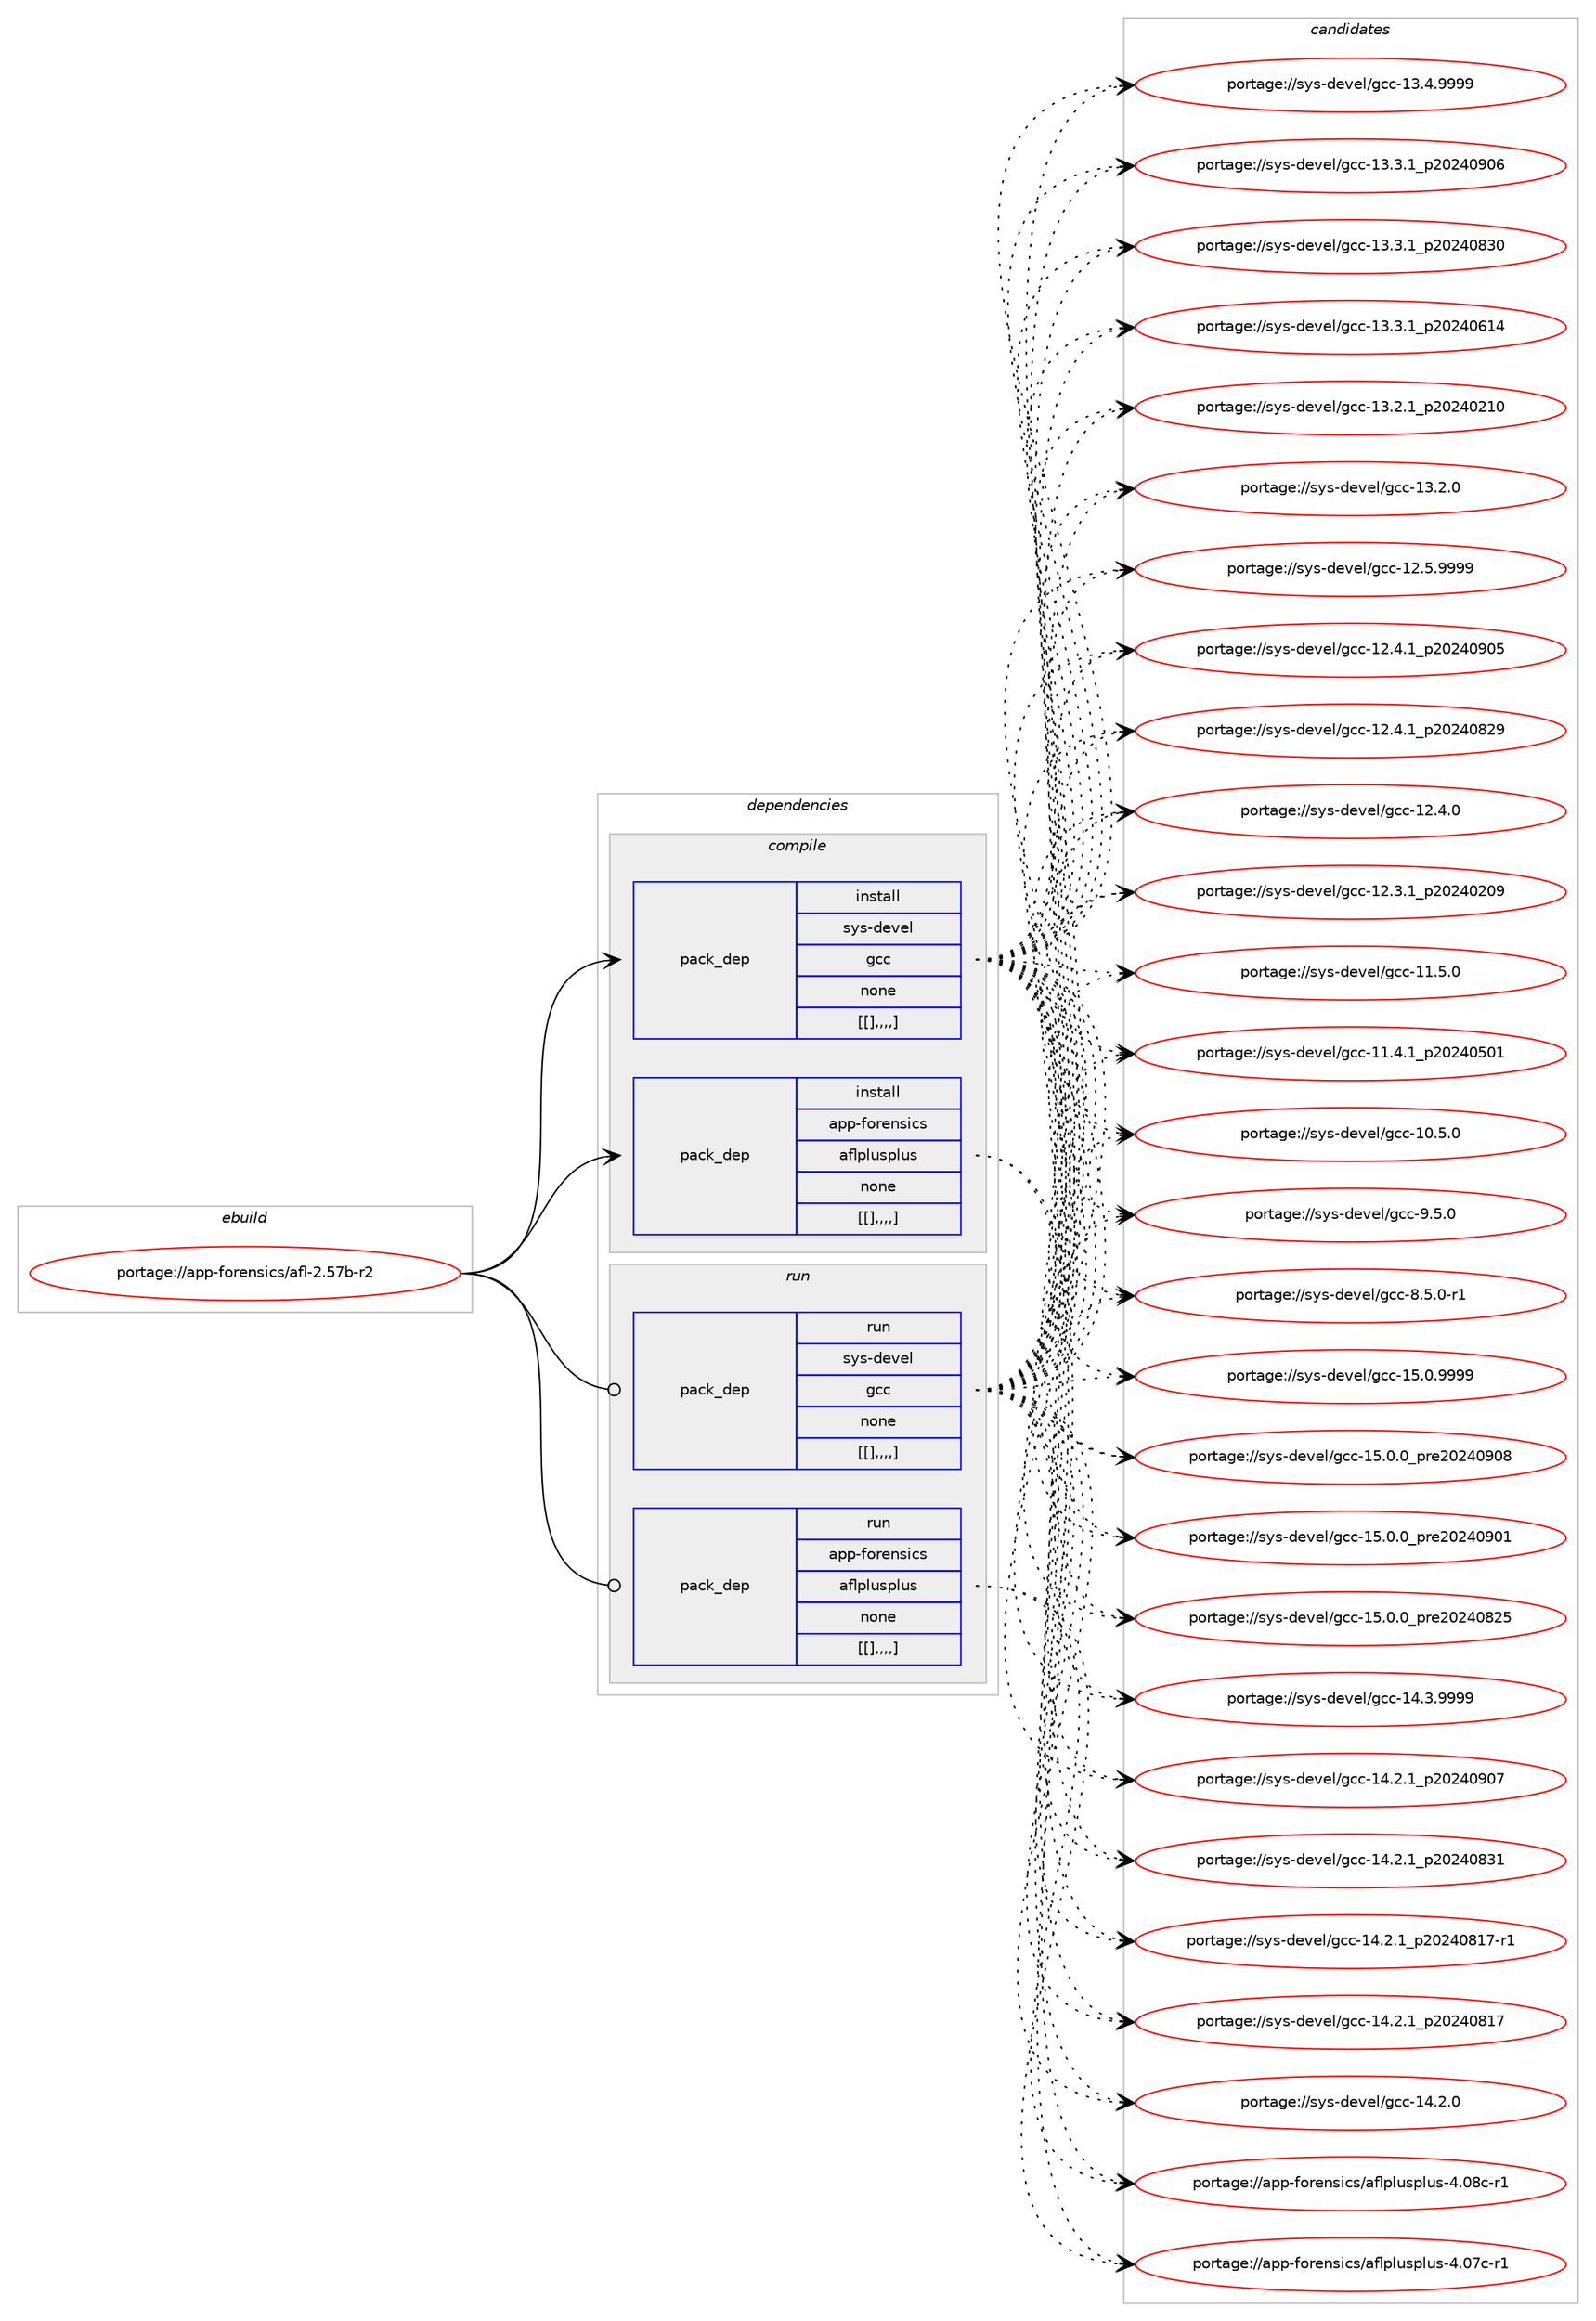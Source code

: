 digraph prolog {

# *************
# Graph options
# *************

newrank=true;
concentrate=true;
compound=true;
graph [rankdir=LR,fontname=Helvetica,fontsize=10,ranksep=1.5];#, ranksep=2.5, nodesep=0.2];
edge  [arrowhead=vee];
node  [fontname=Helvetica,fontsize=10];

# **********
# The ebuild
# **********

subgraph cluster_leftcol {
color=gray;
label=<<i>ebuild</i>>;
id [label="portage://app-forensics/afl-2.57b-r2", color=red, width=4, href="../app-forensics/afl-2.57b-r2.svg"];
}

# ****************
# The dependencies
# ****************

subgraph cluster_midcol {
color=gray;
label=<<i>dependencies</i>>;
subgraph cluster_compile {
fillcolor="#eeeeee";
style=filled;
label=<<i>compile</i>>;
subgraph pack25281 {
dependency36466 [label=<<TABLE BORDER="0" CELLBORDER="1" CELLSPACING="0" CELLPADDING="4" WIDTH="220"><TR><TD ROWSPAN="6" CELLPADDING="30">pack_dep</TD></TR><TR><TD WIDTH="110">install</TD></TR><TR><TD>sys-devel</TD></TR><TR><TD>gcc</TD></TR><TR><TD>none</TD></TR><TR><TD>[[],,,,]</TD></TR></TABLE>>, shape=none, color=blue];
}
id:e -> dependency36466:w [weight=20,style="solid",arrowhead="vee"];
subgraph pack25282 {
dependency36467 [label=<<TABLE BORDER="0" CELLBORDER="1" CELLSPACING="0" CELLPADDING="4" WIDTH="220"><TR><TD ROWSPAN="6" CELLPADDING="30">pack_dep</TD></TR><TR><TD WIDTH="110">install</TD></TR><TR><TD>app-forensics</TD></TR><TR><TD>aflplusplus</TD></TR><TR><TD>none</TD></TR><TR><TD>[[],,,,]</TD></TR></TABLE>>, shape=none, color=blue];
}
id:e -> dependency36467:w [weight=20,style="solid",arrowhead="vee"];
}
subgraph cluster_compileandrun {
fillcolor="#eeeeee";
style=filled;
label=<<i>compile and run</i>>;
}
subgraph cluster_run {
fillcolor="#eeeeee";
style=filled;
label=<<i>run</i>>;
subgraph pack25283 {
dependency36468 [label=<<TABLE BORDER="0" CELLBORDER="1" CELLSPACING="0" CELLPADDING="4" WIDTH="220"><TR><TD ROWSPAN="6" CELLPADDING="30">pack_dep</TD></TR><TR><TD WIDTH="110">run</TD></TR><TR><TD>sys-devel</TD></TR><TR><TD>gcc</TD></TR><TR><TD>none</TD></TR><TR><TD>[[],,,,]</TD></TR></TABLE>>, shape=none, color=blue];
}
id:e -> dependency36468:w [weight=20,style="solid",arrowhead="odot"];
subgraph pack25284 {
dependency36469 [label=<<TABLE BORDER="0" CELLBORDER="1" CELLSPACING="0" CELLPADDING="4" WIDTH="220"><TR><TD ROWSPAN="6" CELLPADDING="30">pack_dep</TD></TR><TR><TD WIDTH="110">run</TD></TR><TR><TD>app-forensics</TD></TR><TR><TD>aflplusplus</TD></TR><TR><TD>none</TD></TR><TR><TD>[[],,,,]</TD></TR></TABLE>>, shape=none, color=blue];
}
id:e -> dependency36469:w [weight=20,style="solid",arrowhead="odot"];
}
}

# **************
# The candidates
# **************

subgraph cluster_choices {
rank=same;
color=gray;
label=<<i>candidates</i>>;

subgraph choice25281 {
color=black;
nodesep=1;
choice1151211154510010111810110847103999945495346484657575757 [label="portage://sys-devel/gcc-15.0.9999", color=red, width=4,href="../sys-devel/gcc-15.0.9999.svg"];
choice1151211154510010111810110847103999945495346484648951121141015048505248574856 [label="portage://sys-devel/gcc-15.0.0_pre20240908", color=red, width=4,href="../sys-devel/gcc-15.0.0_pre20240908.svg"];
choice1151211154510010111810110847103999945495346484648951121141015048505248574849 [label="portage://sys-devel/gcc-15.0.0_pre20240901", color=red, width=4,href="../sys-devel/gcc-15.0.0_pre20240901.svg"];
choice1151211154510010111810110847103999945495346484648951121141015048505248565053 [label="portage://sys-devel/gcc-15.0.0_pre20240825", color=red, width=4,href="../sys-devel/gcc-15.0.0_pre20240825.svg"];
choice1151211154510010111810110847103999945495246514657575757 [label="portage://sys-devel/gcc-14.3.9999", color=red, width=4,href="../sys-devel/gcc-14.3.9999.svg"];
choice1151211154510010111810110847103999945495246504649951125048505248574855 [label="portage://sys-devel/gcc-14.2.1_p20240907", color=red, width=4,href="../sys-devel/gcc-14.2.1_p20240907.svg"];
choice1151211154510010111810110847103999945495246504649951125048505248565149 [label="portage://sys-devel/gcc-14.2.1_p20240831", color=red, width=4,href="../sys-devel/gcc-14.2.1_p20240831.svg"];
choice11512111545100101118101108471039999454952465046499511250485052485649554511449 [label="portage://sys-devel/gcc-14.2.1_p20240817-r1", color=red, width=4,href="../sys-devel/gcc-14.2.1_p20240817-r1.svg"];
choice1151211154510010111810110847103999945495246504649951125048505248564955 [label="portage://sys-devel/gcc-14.2.1_p20240817", color=red, width=4,href="../sys-devel/gcc-14.2.1_p20240817.svg"];
choice1151211154510010111810110847103999945495246504648 [label="portage://sys-devel/gcc-14.2.0", color=red, width=4,href="../sys-devel/gcc-14.2.0.svg"];
choice1151211154510010111810110847103999945495146524657575757 [label="portage://sys-devel/gcc-13.4.9999", color=red, width=4,href="../sys-devel/gcc-13.4.9999.svg"];
choice1151211154510010111810110847103999945495146514649951125048505248574854 [label="portage://sys-devel/gcc-13.3.1_p20240906", color=red, width=4,href="../sys-devel/gcc-13.3.1_p20240906.svg"];
choice1151211154510010111810110847103999945495146514649951125048505248565148 [label="portage://sys-devel/gcc-13.3.1_p20240830", color=red, width=4,href="../sys-devel/gcc-13.3.1_p20240830.svg"];
choice1151211154510010111810110847103999945495146514649951125048505248544952 [label="portage://sys-devel/gcc-13.3.1_p20240614", color=red, width=4,href="../sys-devel/gcc-13.3.1_p20240614.svg"];
choice1151211154510010111810110847103999945495146504649951125048505248504948 [label="portage://sys-devel/gcc-13.2.1_p20240210", color=red, width=4,href="../sys-devel/gcc-13.2.1_p20240210.svg"];
choice1151211154510010111810110847103999945495146504648 [label="portage://sys-devel/gcc-13.2.0", color=red, width=4,href="../sys-devel/gcc-13.2.0.svg"];
choice1151211154510010111810110847103999945495046534657575757 [label="portage://sys-devel/gcc-12.5.9999", color=red, width=4,href="../sys-devel/gcc-12.5.9999.svg"];
choice1151211154510010111810110847103999945495046524649951125048505248574853 [label="portage://sys-devel/gcc-12.4.1_p20240905", color=red, width=4,href="../sys-devel/gcc-12.4.1_p20240905.svg"];
choice1151211154510010111810110847103999945495046524649951125048505248565057 [label="portage://sys-devel/gcc-12.4.1_p20240829", color=red, width=4,href="../sys-devel/gcc-12.4.1_p20240829.svg"];
choice1151211154510010111810110847103999945495046524648 [label="portage://sys-devel/gcc-12.4.0", color=red, width=4,href="../sys-devel/gcc-12.4.0.svg"];
choice1151211154510010111810110847103999945495046514649951125048505248504857 [label="portage://sys-devel/gcc-12.3.1_p20240209", color=red, width=4,href="../sys-devel/gcc-12.3.1_p20240209.svg"];
choice1151211154510010111810110847103999945494946534648 [label="portage://sys-devel/gcc-11.5.0", color=red, width=4,href="../sys-devel/gcc-11.5.0.svg"];
choice1151211154510010111810110847103999945494946524649951125048505248534849 [label="portage://sys-devel/gcc-11.4.1_p20240501", color=red, width=4,href="../sys-devel/gcc-11.4.1_p20240501.svg"];
choice1151211154510010111810110847103999945494846534648 [label="portage://sys-devel/gcc-10.5.0", color=red, width=4,href="../sys-devel/gcc-10.5.0.svg"];
choice11512111545100101118101108471039999455746534648 [label="portage://sys-devel/gcc-9.5.0", color=red, width=4,href="../sys-devel/gcc-9.5.0.svg"];
choice115121115451001011181011084710399994556465346484511449 [label="portage://sys-devel/gcc-8.5.0-r1", color=red, width=4,href="../sys-devel/gcc-8.5.0-r1.svg"];
dependency36466:e -> choice1151211154510010111810110847103999945495346484657575757:w [style=dotted,weight="100"];
dependency36466:e -> choice1151211154510010111810110847103999945495346484648951121141015048505248574856:w [style=dotted,weight="100"];
dependency36466:e -> choice1151211154510010111810110847103999945495346484648951121141015048505248574849:w [style=dotted,weight="100"];
dependency36466:e -> choice1151211154510010111810110847103999945495346484648951121141015048505248565053:w [style=dotted,weight="100"];
dependency36466:e -> choice1151211154510010111810110847103999945495246514657575757:w [style=dotted,weight="100"];
dependency36466:e -> choice1151211154510010111810110847103999945495246504649951125048505248574855:w [style=dotted,weight="100"];
dependency36466:e -> choice1151211154510010111810110847103999945495246504649951125048505248565149:w [style=dotted,weight="100"];
dependency36466:e -> choice11512111545100101118101108471039999454952465046499511250485052485649554511449:w [style=dotted,weight="100"];
dependency36466:e -> choice1151211154510010111810110847103999945495246504649951125048505248564955:w [style=dotted,weight="100"];
dependency36466:e -> choice1151211154510010111810110847103999945495246504648:w [style=dotted,weight="100"];
dependency36466:e -> choice1151211154510010111810110847103999945495146524657575757:w [style=dotted,weight="100"];
dependency36466:e -> choice1151211154510010111810110847103999945495146514649951125048505248574854:w [style=dotted,weight="100"];
dependency36466:e -> choice1151211154510010111810110847103999945495146514649951125048505248565148:w [style=dotted,weight="100"];
dependency36466:e -> choice1151211154510010111810110847103999945495146514649951125048505248544952:w [style=dotted,weight="100"];
dependency36466:e -> choice1151211154510010111810110847103999945495146504649951125048505248504948:w [style=dotted,weight="100"];
dependency36466:e -> choice1151211154510010111810110847103999945495146504648:w [style=dotted,weight="100"];
dependency36466:e -> choice1151211154510010111810110847103999945495046534657575757:w [style=dotted,weight="100"];
dependency36466:e -> choice1151211154510010111810110847103999945495046524649951125048505248574853:w [style=dotted,weight="100"];
dependency36466:e -> choice1151211154510010111810110847103999945495046524649951125048505248565057:w [style=dotted,weight="100"];
dependency36466:e -> choice1151211154510010111810110847103999945495046524648:w [style=dotted,weight="100"];
dependency36466:e -> choice1151211154510010111810110847103999945495046514649951125048505248504857:w [style=dotted,weight="100"];
dependency36466:e -> choice1151211154510010111810110847103999945494946534648:w [style=dotted,weight="100"];
dependency36466:e -> choice1151211154510010111810110847103999945494946524649951125048505248534849:w [style=dotted,weight="100"];
dependency36466:e -> choice1151211154510010111810110847103999945494846534648:w [style=dotted,weight="100"];
dependency36466:e -> choice11512111545100101118101108471039999455746534648:w [style=dotted,weight="100"];
dependency36466:e -> choice115121115451001011181011084710399994556465346484511449:w [style=dotted,weight="100"];
}
subgraph choice25282 {
color=black;
nodesep=1;
choice97112112451021111141011101151059911547971021081121081171151121081171154552464856994511449 [label="portage://app-forensics/aflplusplus-4.08c-r1", color=red, width=4,href="../app-forensics/aflplusplus-4.08c-r1.svg"];
choice97112112451021111141011101151059911547971021081121081171151121081171154552464855994511449 [label="portage://app-forensics/aflplusplus-4.07c-r1", color=red, width=4,href="../app-forensics/aflplusplus-4.07c-r1.svg"];
dependency36467:e -> choice97112112451021111141011101151059911547971021081121081171151121081171154552464856994511449:w [style=dotted,weight="100"];
dependency36467:e -> choice97112112451021111141011101151059911547971021081121081171151121081171154552464855994511449:w [style=dotted,weight="100"];
}
subgraph choice25283 {
color=black;
nodesep=1;
choice1151211154510010111810110847103999945495346484657575757 [label="portage://sys-devel/gcc-15.0.9999", color=red, width=4,href="../sys-devel/gcc-15.0.9999.svg"];
choice1151211154510010111810110847103999945495346484648951121141015048505248574856 [label="portage://sys-devel/gcc-15.0.0_pre20240908", color=red, width=4,href="../sys-devel/gcc-15.0.0_pre20240908.svg"];
choice1151211154510010111810110847103999945495346484648951121141015048505248574849 [label="portage://sys-devel/gcc-15.0.0_pre20240901", color=red, width=4,href="../sys-devel/gcc-15.0.0_pre20240901.svg"];
choice1151211154510010111810110847103999945495346484648951121141015048505248565053 [label="portage://sys-devel/gcc-15.0.0_pre20240825", color=red, width=4,href="../sys-devel/gcc-15.0.0_pre20240825.svg"];
choice1151211154510010111810110847103999945495246514657575757 [label="portage://sys-devel/gcc-14.3.9999", color=red, width=4,href="../sys-devel/gcc-14.3.9999.svg"];
choice1151211154510010111810110847103999945495246504649951125048505248574855 [label="portage://sys-devel/gcc-14.2.1_p20240907", color=red, width=4,href="../sys-devel/gcc-14.2.1_p20240907.svg"];
choice1151211154510010111810110847103999945495246504649951125048505248565149 [label="portage://sys-devel/gcc-14.2.1_p20240831", color=red, width=4,href="../sys-devel/gcc-14.2.1_p20240831.svg"];
choice11512111545100101118101108471039999454952465046499511250485052485649554511449 [label="portage://sys-devel/gcc-14.2.1_p20240817-r1", color=red, width=4,href="../sys-devel/gcc-14.2.1_p20240817-r1.svg"];
choice1151211154510010111810110847103999945495246504649951125048505248564955 [label="portage://sys-devel/gcc-14.2.1_p20240817", color=red, width=4,href="../sys-devel/gcc-14.2.1_p20240817.svg"];
choice1151211154510010111810110847103999945495246504648 [label="portage://sys-devel/gcc-14.2.0", color=red, width=4,href="../sys-devel/gcc-14.2.0.svg"];
choice1151211154510010111810110847103999945495146524657575757 [label="portage://sys-devel/gcc-13.4.9999", color=red, width=4,href="../sys-devel/gcc-13.4.9999.svg"];
choice1151211154510010111810110847103999945495146514649951125048505248574854 [label="portage://sys-devel/gcc-13.3.1_p20240906", color=red, width=4,href="../sys-devel/gcc-13.3.1_p20240906.svg"];
choice1151211154510010111810110847103999945495146514649951125048505248565148 [label="portage://sys-devel/gcc-13.3.1_p20240830", color=red, width=4,href="../sys-devel/gcc-13.3.1_p20240830.svg"];
choice1151211154510010111810110847103999945495146514649951125048505248544952 [label="portage://sys-devel/gcc-13.3.1_p20240614", color=red, width=4,href="../sys-devel/gcc-13.3.1_p20240614.svg"];
choice1151211154510010111810110847103999945495146504649951125048505248504948 [label="portage://sys-devel/gcc-13.2.1_p20240210", color=red, width=4,href="../sys-devel/gcc-13.2.1_p20240210.svg"];
choice1151211154510010111810110847103999945495146504648 [label="portage://sys-devel/gcc-13.2.0", color=red, width=4,href="../sys-devel/gcc-13.2.0.svg"];
choice1151211154510010111810110847103999945495046534657575757 [label="portage://sys-devel/gcc-12.5.9999", color=red, width=4,href="../sys-devel/gcc-12.5.9999.svg"];
choice1151211154510010111810110847103999945495046524649951125048505248574853 [label="portage://sys-devel/gcc-12.4.1_p20240905", color=red, width=4,href="../sys-devel/gcc-12.4.1_p20240905.svg"];
choice1151211154510010111810110847103999945495046524649951125048505248565057 [label="portage://sys-devel/gcc-12.4.1_p20240829", color=red, width=4,href="../sys-devel/gcc-12.4.1_p20240829.svg"];
choice1151211154510010111810110847103999945495046524648 [label="portage://sys-devel/gcc-12.4.0", color=red, width=4,href="../sys-devel/gcc-12.4.0.svg"];
choice1151211154510010111810110847103999945495046514649951125048505248504857 [label="portage://sys-devel/gcc-12.3.1_p20240209", color=red, width=4,href="../sys-devel/gcc-12.3.1_p20240209.svg"];
choice1151211154510010111810110847103999945494946534648 [label="portage://sys-devel/gcc-11.5.0", color=red, width=4,href="../sys-devel/gcc-11.5.0.svg"];
choice1151211154510010111810110847103999945494946524649951125048505248534849 [label="portage://sys-devel/gcc-11.4.1_p20240501", color=red, width=4,href="../sys-devel/gcc-11.4.1_p20240501.svg"];
choice1151211154510010111810110847103999945494846534648 [label="portage://sys-devel/gcc-10.5.0", color=red, width=4,href="../sys-devel/gcc-10.5.0.svg"];
choice11512111545100101118101108471039999455746534648 [label="portage://sys-devel/gcc-9.5.0", color=red, width=4,href="../sys-devel/gcc-9.5.0.svg"];
choice115121115451001011181011084710399994556465346484511449 [label="portage://sys-devel/gcc-8.5.0-r1", color=red, width=4,href="../sys-devel/gcc-8.5.0-r1.svg"];
dependency36468:e -> choice1151211154510010111810110847103999945495346484657575757:w [style=dotted,weight="100"];
dependency36468:e -> choice1151211154510010111810110847103999945495346484648951121141015048505248574856:w [style=dotted,weight="100"];
dependency36468:e -> choice1151211154510010111810110847103999945495346484648951121141015048505248574849:w [style=dotted,weight="100"];
dependency36468:e -> choice1151211154510010111810110847103999945495346484648951121141015048505248565053:w [style=dotted,weight="100"];
dependency36468:e -> choice1151211154510010111810110847103999945495246514657575757:w [style=dotted,weight="100"];
dependency36468:e -> choice1151211154510010111810110847103999945495246504649951125048505248574855:w [style=dotted,weight="100"];
dependency36468:e -> choice1151211154510010111810110847103999945495246504649951125048505248565149:w [style=dotted,weight="100"];
dependency36468:e -> choice11512111545100101118101108471039999454952465046499511250485052485649554511449:w [style=dotted,weight="100"];
dependency36468:e -> choice1151211154510010111810110847103999945495246504649951125048505248564955:w [style=dotted,weight="100"];
dependency36468:e -> choice1151211154510010111810110847103999945495246504648:w [style=dotted,weight="100"];
dependency36468:e -> choice1151211154510010111810110847103999945495146524657575757:w [style=dotted,weight="100"];
dependency36468:e -> choice1151211154510010111810110847103999945495146514649951125048505248574854:w [style=dotted,weight="100"];
dependency36468:e -> choice1151211154510010111810110847103999945495146514649951125048505248565148:w [style=dotted,weight="100"];
dependency36468:e -> choice1151211154510010111810110847103999945495146514649951125048505248544952:w [style=dotted,weight="100"];
dependency36468:e -> choice1151211154510010111810110847103999945495146504649951125048505248504948:w [style=dotted,weight="100"];
dependency36468:e -> choice1151211154510010111810110847103999945495146504648:w [style=dotted,weight="100"];
dependency36468:e -> choice1151211154510010111810110847103999945495046534657575757:w [style=dotted,weight="100"];
dependency36468:e -> choice1151211154510010111810110847103999945495046524649951125048505248574853:w [style=dotted,weight="100"];
dependency36468:e -> choice1151211154510010111810110847103999945495046524649951125048505248565057:w [style=dotted,weight="100"];
dependency36468:e -> choice1151211154510010111810110847103999945495046524648:w [style=dotted,weight="100"];
dependency36468:e -> choice1151211154510010111810110847103999945495046514649951125048505248504857:w [style=dotted,weight="100"];
dependency36468:e -> choice1151211154510010111810110847103999945494946534648:w [style=dotted,weight="100"];
dependency36468:e -> choice1151211154510010111810110847103999945494946524649951125048505248534849:w [style=dotted,weight="100"];
dependency36468:e -> choice1151211154510010111810110847103999945494846534648:w [style=dotted,weight="100"];
dependency36468:e -> choice11512111545100101118101108471039999455746534648:w [style=dotted,weight="100"];
dependency36468:e -> choice115121115451001011181011084710399994556465346484511449:w [style=dotted,weight="100"];
}
subgraph choice25284 {
color=black;
nodesep=1;
choice97112112451021111141011101151059911547971021081121081171151121081171154552464856994511449 [label="portage://app-forensics/aflplusplus-4.08c-r1", color=red, width=4,href="../app-forensics/aflplusplus-4.08c-r1.svg"];
choice97112112451021111141011101151059911547971021081121081171151121081171154552464855994511449 [label="portage://app-forensics/aflplusplus-4.07c-r1", color=red, width=4,href="../app-forensics/aflplusplus-4.07c-r1.svg"];
dependency36469:e -> choice97112112451021111141011101151059911547971021081121081171151121081171154552464856994511449:w [style=dotted,weight="100"];
dependency36469:e -> choice97112112451021111141011101151059911547971021081121081171151121081171154552464855994511449:w [style=dotted,weight="100"];
}
}

}
